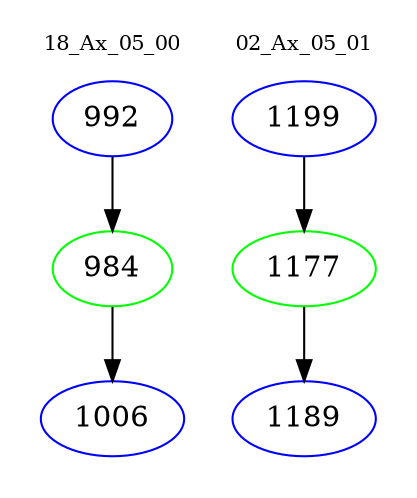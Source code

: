digraph{
subgraph cluster_0 {
color = white
label = "18_Ax_05_00";
fontsize=10;
T0_992 [label="992", color="blue"]
T0_992 -> T0_984 [color="black"]
T0_984 [label="984", color="green"]
T0_984 -> T0_1006 [color="black"]
T0_1006 [label="1006", color="blue"]
}
subgraph cluster_1 {
color = white
label = "02_Ax_05_01";
fontsize=10;
T1_1199 [label="1199", color="blue"]
T1_1199 -> T1_1177 [color="black"]
T1_1177 [label="1177", color="green"]
T1_1177 -> T1_1189 [color="black"]
T1_1189 [label="1189", color="blue"]
}
}
